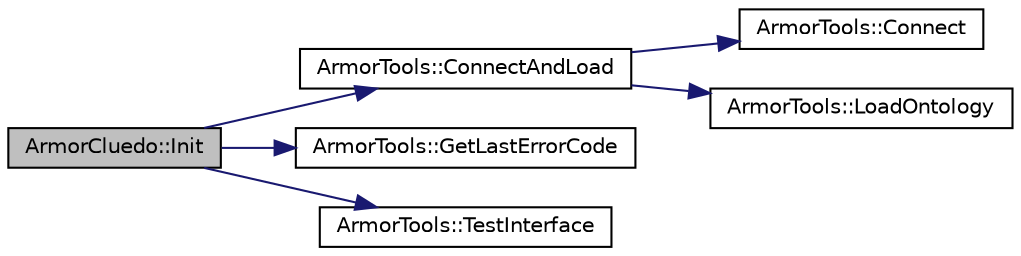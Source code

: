 digraph "ArmorCluedo::Init"
{
 // LATEX_PDF_SIZE
  edge [fontname="Helvetica",fontsize="10",labelfontname="Helvetica",labelfontsize="10"];
  node [fontname="Helvetica",fontsize="10",shape=record];
  rankdir="LR";
  Node1 [label="ArmorCluedo::Init",height=0.2,width=0.4,color="black", fillcolor="grey75", style="filled", fontcolor="black",tooltip="initizalize the interface"];
  Node1 -> Node2 [color="midnightblue",fontsize="10",style="solid",fontname="Helvetica"];
  Node2 [label="ArmorTools::ConnectAndLoad",height=0.2,width=0.4,color="black", fillcolor="white", style="filled",URL="$a00195_ad98c8e33df5d1ef3e4c69051ac0dd7ab.html#ad98c8e33df5d1ef3e4c69051ac0dd7ab",tooltip="connect to the server and load the ontology from file."];
  Node2 -> Node3 [color="midnightblue",fontsize="10",style="solid",fontname="Helvetica"];
  Node3 [label="ArmorTools::Connect",height=0.2,width=0.4,color="black", fillcolor="white", style="filled",URL="$a00195_aa83ea5e064db6dc46c9056ddeeaabbc4.html#aa83ea5e064db6dc46c9056ddeeaabbc4",tooltip="open a connection with the aRMOR service."];
  Node2 -> Node4 [color="midnightblue",fontsize="10",style="solid",fontname="Helvetica"];
  Node4 [label="ArmorTools::LoadOntology",height=0.2,width=0.4,color="black", fillcolor="white", style="filled",URL="$a00195_ab03c54208a11edf3e3690ba07f0cef5b.html#ab03c54208a11edf3e3690ba07f0cef5b",tooltip="load the ontology from file."];
  Node1 -> Node5 [color="midnightblue",fontsize="10",style="solid",fontname="Helvetica"];
  Node5 [label="ArmorTools::GetLastErrorCode",height=0.2,width=0.4,color="black", fillcolor="white", style="filled",URL="$a00195_a75474b9c35cbdcfedd382939c1699247.html#a75474b9c35cbdcfedd382939c1699247",tooltip="err code referred to the last call"];
  Node1 -> Node6 [color="midnightblue",fontsize="10",style="solid",fontname="Helvetica"];
  Node6 [label="ArmorTools::TestInterface",height=0.2,width=0.4,color="black", fillcolor="white", style="filled",URL="$a00195_a356ca7809be690be0a70a1ae33a850a8.html#a356ca7809be690be0a70a1ae33a850a8",tooltip="check the status of the interface"];
}
